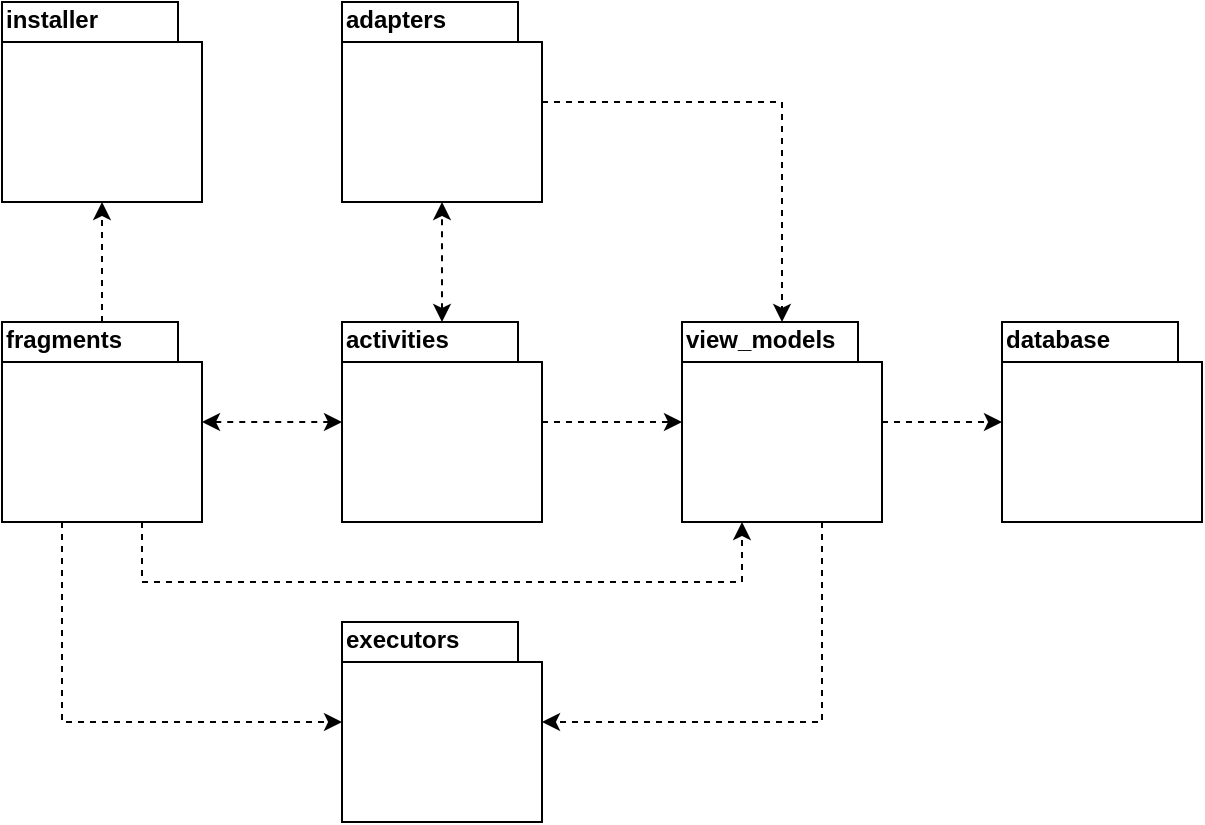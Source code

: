<mxfile version="13.1.3" type="device"><diagram id="C5RBs43oDa-KdzZeNtuy" name="Page-1"><mxGraphModel dx="941" dy="492" grid="1" gridSize="10" guides="1" tooltips="1" connect="1" arrows="1" fold="1" page="1" pageScale="1" pageWidth="827" pageHeight="1169" math="0" shadow="0"><root><mxCell id="WIyWlLk6GJQsqaUBKTNV-0"/><mxCell id="WIyWlLk6GJQsqaUBKTNV-1" parent="WIyWlLk6GJQsqaUBKTNV-0"/><mxCell id="5oStFAfO8ThGF02NvjA5-30" style="edgeStyle=orthogonalEdgeStyle;rounded=0;orthogonalLoop=1;jettySize=auto;html=1;dashed=1;startArrow=none;startFill=0;endArrow=classic;endFill=1;strokeWidth=1;" parent="WIyWlLk6GJQsqaUBKTNV-1" source="5oStFAfO8ThGF02NvjA5-59" target="5oStFAfO8ThGF02NvjA5-13" edge="1"><mxGeometry relative="1" as="geometry"><mxPoint x="379" y="80" as="sourcePoint"/><Array as="points"><mxPoint x="500" y="80"/></Array></mxGeometry></mxCell><mxCell id="5oStFAfO8ThGF02NvjA5-26" style="edgeStyle=orthogonalEdgeStyle;rounded=0;orthogonalLoop=1;jettySize=auto;html=1;dashed=1;startArrow=none;startFill=0;endArrow=classic;endFill=1;strokeWidth=1;" parent="WIyWlLk6GJQsqaUBKTNV-1" source="5oStFAfO8ThGF02NvjA5-54" target="5oStFAfO8ThGF02NvjA5-57" edge="1"><mxGeometry relative="1" as="geometry"><mxPoint x="160" y="190" as="sourcePoint"/><mxPoint x="160" y="130" as="targetPoint"/></mxGeometry></mxCell><mxCell id="5oStFAfO8ThGF02NvjA5-46" style="edgeStyle=orthogonalEdgeStyle;rounded=0;orthogonalLoop=1;jettySize=auto;html=1;dashed=1;startArrow=none;startFill=0;endArrow=classic;endFill=1;strokeWidth=1;" parent="WIyWlLk6GJQsqaUBKTNV-1" source="5oStFAfO8ThGF02NvjA5-54" target="5oStFAfO8ThGF02NvjA5-52" edge="1"><mxGeometry relative="1" as="geometry"><mxPoint x="160" y="290.0" as="sourcePoint"/><mxPoint x="280" y="390" as="targetPoint"/><Array as="points"><mxPoint x="140" y="390"/></Array></mxGeometry></mxCell><mxCell id="5oStFAfO8ThGF02NvjA5-47" style="edgeStyle=orthogonalEdgeStyle;rounded=0;orthogonalLoop=1;jettySize=auto;html=1;dashed=1;startArrow=none;startFill=0;endArrow=classic;endFill=1;strokeWidth=1;" parent="WIyWlLk6GJQsqaUBKTNV-1" source="5oStFAfO8ThGF02NvjA5-13" target="5oStFAfO8ThGF02NvjA5-52" edge="1"><mxGeometry relative="1" as="geometry"><mxPoint x="380" y="390" as="targetPoint"/><Array as="points"><mxPoint x="520" y="390"/></Array></mxGeometry></mxCell><mxCell id="5oStFAfO8ThGF02NvjA5-51" style="edgeStyle=orthogonalEdgeStyle;rounded=0;orthogonalLoop=1;jettySize=auto;html=1;dashed=1;startArrow=none;startFill=0;endArrow=classic;endFill=1;strokeWidth=1;" parent="WIyWlLk6GJQsqaUBKTNV-1" source="5oStFAfO8ThGF02NvjA5-13" target="5oStFAfO8ThGF02NvjA5-49" edge="1"><mxGeometry relative="1" as="geometry"/></mxCell><mxCell id="5oStFAfO8ThGF02NvjA5-13" value="view_models" style="shape=folder;fontStyle=1;spacingTop=-5;tabWidth=88;tabHeight=20;tabPosition=left;html=1;verticalAlign=top;align=left;" parent="WIyWlLk6GJQsqaUBKTNV-1" vertex="1"><mxGeometry x="450" y="190" width="100" height="100" as="geometry"/></mxCell><mxCell id="5oStFAfO8ThGF02NvjA5-34" style="edgeStyle=orthogonalEdgeStyle;rounded=0;orthogonalLoop=1;jettySize=auto;html=1;dashed=1;startArrow=none;startFill=0;endArrow=classic;endFill=1;strokeWidth=1;" parent="WIyWlLk6GJQsqaUBKTNV-1" source="5oStFAfO8ThGF02NvjA5-56" target="5oStFAfO8ThGF02NvjA5-13" edge="1"><mxGeometry relative="1" as="geometry"><mxPoint x="380" y="240.0" as="sourcePoint"/><Array as="points"><mxPoint x="330" y="250"/></Array></mxGeometry></mxCell><mxCell id="5oStFAfO8ThGF02NvjA5-61" style="edgeStyle=orthogonalEdgeStyle;rounded=0;orthogonalLoop=1;jettySize=auto;html=1;dashed=1;startArrow=classic;startFill=1;endArrow=classic;endFill=1;strokeWidth=1;" parent="WIyWlLk6GJQsqaUBKTNV-1" source="5oStFAfO8ThGF02NvjA5-56" target="5oStFAfO8ThGF02NvjA5-54" edge="1"><mxGeometry relative="1" as="geometry"><mxPoint x="280" y="240.0" as="sourcePoint"/><Array as="points"><mxPoint x="330" y="250"/></Array></mxGeometry></mxCell><mxCell id="5oStFAfO8ThGF02NvjA5-49" value="database" style="shape=folder;fontStyle=1;spacingTop=-5;tabWidth=88;tabHeight=20;tabPosition=left;html=1;verticalAlign=top;align=left;" parent="WIyWlLk6GJQsqaUBKTNV-1" vertex="1"><mxGeometry x="610" y="190" width="100" height="100" as="geometry"/></mxCell><mxCell id="5oStFAfO8ThGF02NvjA5-52" value="executors" style="shape=folder;fontStyle=1;spacingTop=-5;tabWidth=88;tabHeight=20;tabPosition=left;html=1;verticalAlign=top;align=left;" parent="WIyWlLk6GJQsqaUBKTNV-1" vertex="1"><mxGeometry x="280" y="340" width="100" height="100" as="geometry"/></mxCell><mxCell id="qt_steV0jdT8V7q9nsp1-2" style="edgeStyle=orthogonalEdgeStyle;rounded=0;orthogonalLoop=1;jettySize=auto;html=1;dashed=1;" edge="1" parent="WIyWlLk6GJQsqaUBKTNV-1" source="5oStFAfO8ThGF02NvjA5-54" target="5oStFAfO8ThGF02NvjA5-13"><mxGeometry relative="1" as="geometry"><Array as="points"><mxPoint x="180" y="320"/><mxPoint x="480" y="320"/></Array></mxGeometry></mxCell><mxCell id="5oStFAfO8ThGF02NvjA5-54" value="fragments" style="shape=folder;fontStyle=1;spacingTop=-5;tabWidth=88;tabHeight=20;tabPosition=left;html=1;verticalAlign=top;align=left;" parent="WIyWlLk6GJQsqaUBKTNV-1" vertex="1"><mxGeometry x="110" y="190" width="100" height="100" as="geometry"/></mxCell><mxCell id="5oStFAfO8ThGF02NvjA5-63" style="edgeStyle=orthogonalEdgeStyle;rounded=0;orthogonalLoop=1;jettySize=auto;html=1;dashed=1;startArrow=classic;startFill=1;endArrow=classic;endFill=1;strokeWidth=1;" parent="WIyWlLk6GJQsqaUBKTNV-1" source="5oStFAfO8ThGF02NvjA5-56" target="5oStFAfO8ThGF02NvjA5-59" edge="1"><mxGeometry relative="1" as="geometry"/></mxCell><mxCell id="5oStFAfO8ThGF02NvjA5-56" value="activities" style="shape=folder;fontStyle=1;spacingTop=-5;tabWidth=88;tabHeight=20;tabPosition=left;html=1;verticalAlign=top;align=left;" parent="WIyWlLk6GJQsqaUBKTNV-1" vertex="1"><mxGeometry x="280" y="190" width="100" height="100" as="geometry"/></mxCell><mxCell id="5oStFAfO8ThGF02NvjA5-57" value="installer" style="shape=folder;fontStyle=1;spacingTop=-5;tabWidth=88;tabHeight=20;tabPosition=left;html=1;verticalAlign=top;align=left;" parent="WIyWlLk6GJQsqaUBKTNV-1" vertex="1"><mxGeometry x="110" y="30" width="100" height="100" as="geometry"/></mxCell><mxCell id="5oStFAfO8ThGF02NvjA5-59" value="adapters" style="shape=folder;fontStyle=1;spacingTop=-5;tabWidth=88;tabHeight=20;tabPosition=left;html=1;verticalAlign=top;align=left;" parent="WIyWlLk6GJQsqaUBKTNV-1" vertex="1"><mxGeometry x="280" y="30" width="100" height="100" as="geometry"/></mxCell></root></mxGraphModel></diagram></mxfile>